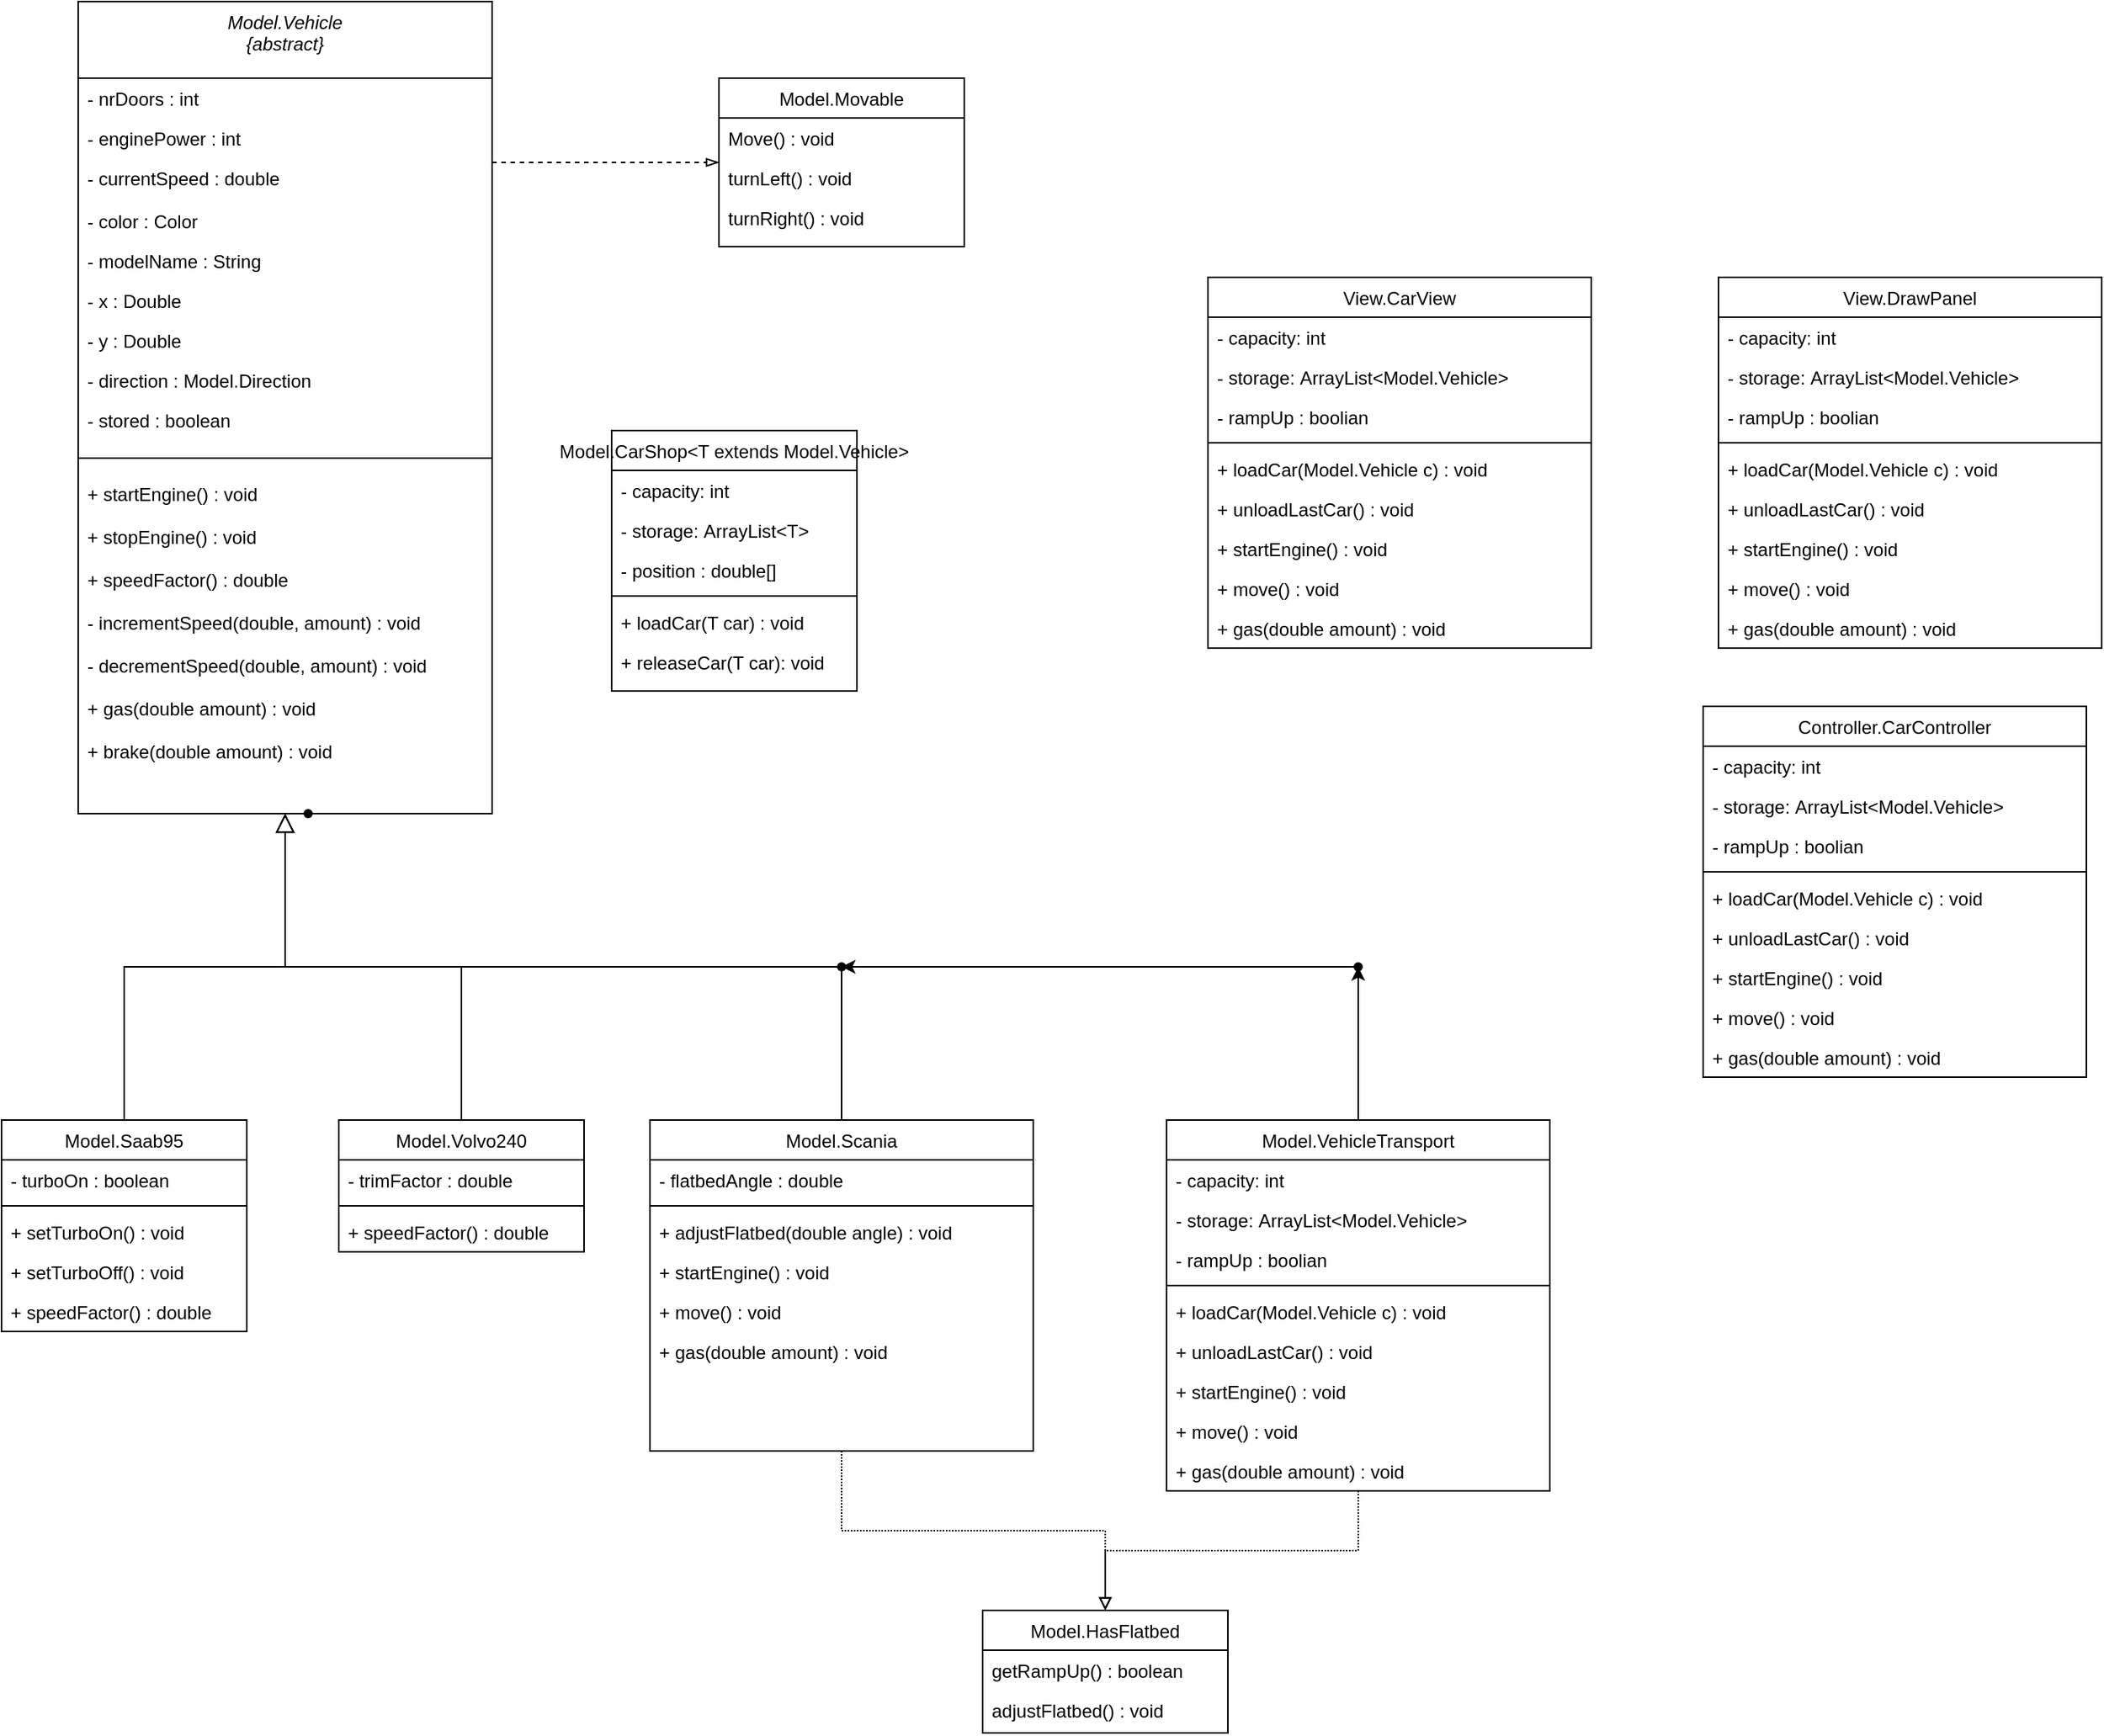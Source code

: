 <mxfile version="26.0.14">
  <diagram id="C5RBs43oDa-KdzZeNtuy" name="Page-1">
    <mxGraphModel dx="2440" dy="1332" grid="1" gridSize="10" guides="1" tooltips="1" connect="1" arrows="1" fold="1" page="1" pageScale="1" pageWidth="827" pageHeight="1169" math="0" shadow="0">
      <root>
        <mxCell id="WIyWlLk6GJQsqaUBKTNV-0" />
        <mxCell id="WIyWlLk6GJQsqaUBKTNV-1" parent="WIyWlLk6GJQsqaUBKTNV-0" />
        <mxCell id="zkfFHV4jXpPFQw0GAbJ--0" value="Model.Vehicle&#xa;{abstract}" style="swimlane;fontStyle=2;align=center;verticalAlign=top;childLayout=stackLayout;horizontal=1;startSize=50;horizontalStack=0;resizeParent=1;resizeLast=0;collapsible=1;marginBottom=0;rounded=0;shadow=0;strokeWidth=1;" parent="WIyWlLk6GJQsqaUBKTNV-1" vertex="1">
          <mxGeometry x="90" y="70" width="270" height="530" as="geometry">
            <mxRectangle x="230" y="140" width="160" height="26" as="alternateBounds" />
          </mxGeometry>
        </mxCell>
        <mxCell id="zkfFHV4jXpPFQw0GAbJ--1" value="- nrDoors : int" style="text;align=left;verticalAlign=top;spacingLeft=4;spacingRight=4;overflow=hidden;rotatable=0;points=[[0,0.5],[1,0.5]];portConstraint=eastwest;" parent="zkfFHV4jXpPFQw0GAbJ--0" vertex="1">
          <mxGeometry y="50" width="270" height="26" as="geometry" />
        </mxCell>
        <mxCell id="zkfFHV4jXpPFQw0GAbJ--2" value="- enginePower : int" style="text;align=left;verticalAlign=top;spacingLeft=4;spacingRight=4;overflow=hidden;rotatable=0;points=[[0,0.5],[1,0.5]];portConstraint=eastwest;rounded=0;shadow=0;html=0;" parent="zkfFHV4jXpPFQw0GAbJ--0" vertex="1">
          <mxGeometry y="76" width="270" height="26" as="geometry" />
        </mxCell>
        <mxCell id="NCB2ixtyb9ge9E3yPOyg-3" value="- currentSpeed : double" style="text;align=left;verticalAlign=top;spacingLeft=4;spacingRight=4;overflow=hidden;rotatable=0;points=[[0,0.5],[1,0.5]];portConstraint=eastwest;" parent="zkfFHV4jXpPFQw0GAbJ--0" vertex="1">
          <mxGeometry y="102" width="270" height="28" as="geometry" />
        </mxCell>
        <mxCell id="zkfFHV4jXpPFQw0GAbJ--3" value="- color : Color" style="text;align=left;verticalAlign=top;spacingLeft=4;spacingRight=4;overflow=hidden;rotatable=0;points=[[0,0.5],[1,0.5]];portConstraint=eastwest;rounded=0;shadow=0;html=0;" parent="zkfFHV4jXpPFQw0GAbJ--0" vertex="1">
          <mxGeometry y="130" width="270" height="26" as="geometry" />
        </mxCell>
        <mxCell id="zkfFHV4jXpPFQw0GAbJ--5" value="- modelName : String" style="text;align=left;verticalAlign=top;spacingLeft=4;spacingRight=4;overflow=hidden;rotatable=0;points=[[0,0.5],[1,0.5]];portConstraint=eastwest;" parent="zkfFHV4jXpPFQw0GAbJ--0" vertex="1">
          <mxGeometry y="156" width="270" height="26" as="geometry" />
        </mxCell>
        <mxCell id="NCB2ixtyb9ge9E3yPOyg-1" value="- x : Double" style="text;align=left;verticalAlign=top;spacingLeft=4;spacingRight=4;overflow=hidden;rotatable=0;points=[[0,0.5],[1,0.5]];portConstraint=eastwest;" parent="zkfFHV4jXpPFQw0GAbJ--0" vertex="1">
          <mxGeometry y="182" width="270" height="26" as="geometry" />
        </mxCell>
        <mxCell id="NCB2ixtyb9ge9E3yPOyg-2" value="- y : Double" style="text;align=left;verticalAlign=top;spacingLeft=4;spacingRight=4;overflow=hidden;rotatable=0;points=[[0,0.5],[1,0.5]];portConstraint=eastwest;" parent="zkfFHV4jXpPFQw0GAbJ--0" vertex="1">
          <mxGeometry y="208" width="270" height="26" as="geometry" />
        </mxCell>
        <mxCell id="NCB2ixtyb9ge9E3yPOyg-0" value="- direction : Model.Direction" style="text;align=left;verticalAlign=top;spacingLeft=4;spacingRight=4;overflow=hidden;rotatable=0;points=[[0,0.5],[1,0.5]];portConstraint=eastwest;" parent="zkfFHV4jXpPFQw0GAbJ--0" vertex="1">
          <mxGeometry y="234" width="270" height="26" as="geometry" />
        </mxCell>
        <mxCell id="NCB2ixtyb9ge9E3yPOyg-4" value="- stored : boolean" style="text;align=left;verticalAlign=top;spacingLeft=4;spacingRight=4;overflow=hidden;rotatable=0;points=[[0,0.5],[1,0.5]];portConstraint=eastwest;" parent="zkfFHV4jXpPFQw0GAbJ--0" vertex="1">
          <mxGeometry y="260" width="270" height="28" as="geometry" />
        </mxCell>
        <mxCell id="zkfFHV4jXpPFQw0GAbJ--4" value="" style="line;html=1;strokeWidth=1;align=left;verticalAlign=middle;spacingTop=-1;spacingLeft=3;spacingRight=3;rotatable=0;labelPosition=right;points=[];portConstraint=eastwest;" parent="zkfFHV4jXpPFQw0GAbJ--0" vertex="1">
          <mxGeometry y="288" width="270" height="20" as="geometry" />
        </mxCell>
        <mxCell id="NCB2ixtyb9ge9E3yPOyg-5" value="+ startEngine() : void" style="text;align=left;verticalAlign=top;spacingLeft=4;spacingRight=4;overflow=hidden;rotatable=0;points=[[0,0.5],[1,0.5]];portConstraint=eastwest;" parent="zkfFHV4jXpPFQw0GAbJ--0" vertex="1">
          <mxGeometry y="308" width="270" height="28" as="geometry" />
        </mxCell>
        <mxCell id="NCB2ixtyb9ge9E3yPOyg-6" value="+ stopEngine() : void" style="text;align=left;verticalAlign=top;spacingLeft=4;spacingRight=4;overflow=hidden;rotatable=0;points=[[0,0.5],[1,0.5]];portConstraint=eastwest;" parent="zkfFHV4jXpPFQw0GAbJ--0" vertex="1">
          <mxGeometry y="336" width="270" height="28" as="geometry" />
        </mxCell>
        <mxCell id="NCB2ixtyb9ge9E3yPOyg-7" value="+ speedFactor() : double" style="text;align=left;verticalAlign=top;spacingLeft=4;spacingRight=4;overflow=hidden;rotatable=0;points=[[0,0.5],[1,0.5]];portConstraint=eastwest;" parent="zkfFHV4jXpPFQw0GAbJ--0" vertex="1">
          <mxGeometry y="364" width="270" height="28" as="geometry" />
        </mxCell>
        <mxCell id="NCB2ixtyb9ge9E3yPOyg-8" value="- incrementSpeed(double, amount) : void" style="text;align=left;verticalAlign=top;spacingLeft=4;spacingRight=4;overflow=hidden;rotatable=0;points=[[0,0.5],[1,0.5]];portConstraint=eastwest;" parent="zkfFHV4jXpPFQw0GAbJ--0" vertex="1">
          <mxGeometry y="392" width="270" height="28" as="geometry" />
        </mxCell>
        <mxCell id="NCB2ixtyb9ge9E3yPOyg-9" value="- decrementSpeed(double, amount) : void" style="text;align=left;verticalAlign=top;spacingLeft=4;spacingRight=4;overflow=hidden;rotatable=0;points=[[0,0.5],[1,0.5]];portConstraint=eastwest;" parent="zkfFHV4jXpPFQw0GAbJ--0" vertex="1">
          <mxGeometry y="420" width="270" height="28" as="geometry" />
        </mxCell>
        <mxCell id="IPOSWvQ6vT351HimJlna-1" value="+ gas(double amount) : void" style="text;align=left;verticalAlign=top;spacingLeft=4;spacingRight=4;overflow=hidden;rotatable=0;points=[[0,0.5],[1,0.5]];portConstraint=eastwest;" vertex="1" parent="zkfFHV4jXpPFQw0GAbJ--0">
          <mxGeometry y="448" width="270" height="28" as="geometry" />
        </mxCell>
        <mxCell id="IPOSWvQ6vT351HimJlna-2" value="+ brake(double amount) : void" style="text;align=left;verticalAlign=top;spacingLeft=4;spacingRight=4;overflow=hidden;rotatable=0;points=[[0,0.5],[1,0.5]];portConstraint=eastwest;" vertex="1" parent="zkfFHV4jXpPFQw0GAbJ--0">
          <mxGeometry y="476" width="270" height="28" as="geometry" />
        </mxCell>
        <mxCell id="zkfFHV4jXpPFQw0GAbJ--6" value="Model.Saab95" style="swimlane;fontStyle=0;align=center;verticalAlign=top;childLayout=stackLayout;horizontal=1;startSize=26;horizontalStack=0;resizeParent=1;resizeLast=0;collapsible=1;marginBottom=0;rounded=0;shadow=0;strokeWidth=1;" parent="WIyWlLk6GJQsqaUBKTNV-1" vertex="1">
          <mxGeometry x="40" y="800" width="160" height="138" as="geometry">
            <mxRectangle x="130" y="380" width="160" height="26" as="alternateBounds" />
          </mxGeometry>
        </mxCell>
        <mxCell id="zkfFHV4jXpPFQw0GAbJ--7" value="- turboOn : boolean" style="text;align=left;verticalAlign=top;spacingLeft=4;spacingRight=4;overflow=hidden;rotatable=0;points=[[0,0.5],[1,0.5]];portConstraint=eastwest;" parent="zkfFHV4jXpPFQw0GAbJ--6" vertex="1">
          <mxGeometry y="26" width="160" height="26" as="geometry" />
        </mxCell>
        <mxCell id="zkfFHV4jXpPFQw0GAbJ--9" value="" style="line;html=1;strokeWidth=1;align=left;verticalAlign=middle;spacingTop=-1;spacingLeft=3;spacingRight=3;rotatable=0;labelPosition=right;points=[];portConstraint=eastwest;" parent="zkfFHV4jXpPFQw0GAbJ--6" vertex="1">
          <mxGeometry y="52" width="160" height="8" as="geometry" />
        </mxCell>
        <mxCell id="zkfFHV4jXpPFQw0GAbJ--11" value="+ setTurboOn() : void" style="text;align=left;verticalAlign=top;spacingLeft=4;spacingRight=4;overflow=hidden;rotatable=0;points=[[0,0.5],[1,0.5]];portConstraint=eastwest;" parent="zkfFHV4jXpPFQw0GAbJ--6" vertex="1">
          <mxGeometry y="60" width="160" height="26" as="geometry" />
        </mxCell>
        <mxCell id="IPOSWvQ6vT351HimJlna-3" value="+ setTurboOff() : void" style="text;align=left;verticalAlign=top;spacingLeft=4;spacingRight=4;overflow=hidden;rotatable=0;points=[[0,0.5],[1,0.5]];portConstraint=eastwest;" vertex="1" parent="zkfFHV4jXpPFQw0GAbJ--6">
          <mxGeometry y="86" width="160" height="26" as="geometry" />
        </mxCell>
        <mxCell id="IPOSWvQ6vT351HimJlna-4" value="+ speedFactor() : double" style="text;align=left;verticalAlign=top;spacingLeft=4;spacingRight=4;overflow=hidden;rotatable=0;points=[[0,0.5],[1,0.5]];portConstraint=eastwest;" vertex="1" parent="zkfFHV4jXpPFQw0GAbJ--6">
          <mxGeometry y="112" width="160" height="26" as="geometry" />
        </mxCell>
        <mxCell id="zkfFHV4jXpPFQw0GAbJ--12" value="" style="endArrow=block;endSize=10;endFill=0;shadow=0;strokeWidth=1;rounded=0;curved=0;edgeStyle=elbowEdgeStyle;elbow=vertical;" parent="WIyWlLk6GJQsqaUBKTNV-1" source="zkfFHV4jXpPFQw0GAbJ--6" target="zkfFHV4jXpPFQw0GAbJ--0" edge="1">
          <mxGeometry width="160" relative="1" as="geometry">
            <mxPoint x="200" y="203" as="sourcePoint" />
            <mxPoint x="200" y="203" as="targetPoint" />
          </mxGeometry>
        </mxCell>
        <mxCell id="zkfFHV4jXpPFQw0GAbJ--13" value="Model.Volvo240" style="swimlane;fontStyle=0;align=center;verticalAlign=top;childLayout=stackLayout;horizontal=1;startSize=26;horizontalStack=0;resizeParent=1;resizeLast=0;collapsible=1;marginBottom=0;rounded=0;shadow=0;strokeWidth=1;" parent="WIyWlLk6GJQsqaUBKTNV-1" vertex="1">
          <mxGeometry x="260" y="800" width="160" height="86" as="geometry">
            <mxRectangle x="340" y="380" width="170" height="26" as="alternateBounds" />
          </mxGeometry>
        </mxCell>
        <mxCell id="zkfFHV4jXpPFQw0GAbJ--14" value="- trimFactor : double" style="text;align=left;verticalAlign=top;spacingLeft=4;spacingRight=4;overflow=hidden;rotatable=0;points=[[0,0.5],[1,0.5]];portConstraint=eastwest;" parent="zkfFHV4jXpPFQw0GAbJ--13" vertex="1">
          <mxGeometry y="26" width="160" height="26" as="geometry" />
        </mxCell>
        <mxCell id="zkfFHV4jXpPFQw0GAbJ--15" value="" style="line;html=1;strokeWidth=1;align=left;verticalAlign=middle;spacingTop=-1;spacingLeft=3;spacingRight=3;rotatable=0;labelPosition=right;points=[];portConstraint=eastwest;" parent="zkfFHV4jXpPFQw0GAbJ--13" vertex="1">
          <mxGeometry y="52" width="160" height="8" as="geometry" />
        </mxCell>
        <mxCell id="IPOSWvQ6vT351HimJlna-6" value="+ speedFactor() : double" style="text;align=left;verticalAlign=top;spacingLeft=4;spacingRight=4;overflow=hidden;rotatable=0;points=[[0,0.5],[1,0.5]];portConstraint=eastwest;" vertex="1" parent="zkfFHV4jXpPFQw0GAbJ--13">
          <mxGeometry y="60" width="160" height="26" as="geometry" />
        </mxCell>
        <mxCell id="zkfFHV4jXpPFQw0GAbJ--16" value="" style="endArrow=block;endSize=10;endFill=0;shadow=0;strokeWidth=1;rounded=0;curved=0;edgeStyle=elbowEdgeStyle;elbow=vertical;" parent="WIyWlLk6GJQsqaUBKTNV-1" source="zkfFHV4jXpPFQw0GAbJ--13" target="zkfFHV4jXpPFQw0GAbJ--0" edge="1">
          <mxGeometry width="160" relative="1" as="geometry">
            <mxPoint x="210" y="373" as="sourcePoint" />
            <mxPoint x="310" y="271" as="targetPoint" />
          </mxGeometry>
        </mxCell>
        <mxCell id="zkfFHV4jXpPFQw0GAbJ--17" value="Model.Movable" style="swimlane;fontStyle=0;align=center;verticalAlign=top;childLayout=stackLayout;horizontal=1;startSize=26;horizontalStack=0;resizeParent=1;resizeLast=0;collapsible=1;marginBottom=0;rounded=0;shadow=0;strokeWidth=1;" parent="WIyWlLk6GJQsqaUBKTNV-1" vertex="1">
          <mxGeometry x="508" y="120" width="160" height="110" as="geometry">
            <mxRectangle x="550" y="140" width="160" height="26" as="alternateBounds" />
          </mxGeometry>
        </mxCell>
        <mxCell id="zkfFHV4jXpPFQw0GAbJ--18" value="Move() : void" style="text;align=left;verticalAlign=top;spacingLeft=4;spacingRight=4;overflow=hidden;rotatable=0;points=[[0,0.5],[1,0.5]];portConstraint=eastwest;" parent="zkfFHV4jXpPFQw0GAbJ--17" vertex="1">
          <mxGeometry y="26" width="160" height="26" as="geometry" />
        </mxCell>
        <mxCell id="zkfFHV4jXpPFQw0GAbJ--19" value="turnLeft() : void" style="text;align=left;verticalAlign=top;spacingLeft=4;spacingRight=4;overflow=hidden;rotatable=0;points=[[0,0.5],[1,0.5]];portConstraint=eastwest;rounded=0;shadow=0;html=0;" parent="zkfFHV4jXpPFQw0GAbJ--17" vertex="1">
          <mxGeometry y="52" width="160" height="26" as="geometry" />
        </mxCell>
        <mxCell id="zkfFHV4jXpPFQw0GAbJ--20" value="turnRight() : void" style="text;align=left;verticalAlign=top;spacingLeft=4;spacingRight=4;overflow=hidden;rotatable=0;points=[[0,0.5],[1,0.5]];portConstraint=eastwest;rounded=0;shadow=0;html=0;" parent="zkfFHV4jXpPFQw0GAbJ--17" vertex="1">
          <mxGeometry y="78" width="160" height="26" as="geometry" />
        </mxCell>
        <mxCell id="zkfFHV4jXpPFQw0GAbJ--26" value="" style="endArrow=blockThin;shadow=0;strokeWidth=1;rounded=0;curved=0;endFill=0;edgeStyle=elbowEdgeStyle;elbow=vertical;dashed=1;" parent="WIyWlLk6GJQsqaUBKTNV-1" source="zkfFHV4jXpPFQw0GAbJ--0" target="zkfFHV4jXpPFQw0GAbJ--17" edge="1">
          <mxGeometry x="0.5" y="41" relative="1" as="geometry">
            <mxPoint x="380" y="192" as="sourcePoint" />
            <mxPoint x="540" y="192" as="targetPoint" />
            <mxPoint x="-40" y="32" as="offset" />
          </mxGeometry>
        </mxCell>
        <mxCell id="IPOSWvQ6vT351HimJlna-49" style="edgeStyle=orthogonalEdgeStyle;rounded=0;orthogonalLoop=1;jettySize=auto;html=1;endArrow=none;startFill=0;" edge="1" parent="WIyWlLk6GJQsqaUBKTNV-1" source="IPOSWvQ6vT351HimJlna-7" target="IPOSWvQ6vT351HimJlna-48">
          <mxGeometry relative="1" as="geometry" />
        </mxCell>
        <mxCell id="IPOSWvQ6vT351HimJlna-72" style="edgeStyle=orthogonalEdgeStyle;rounded=0;orthogonalLoop=1;jettySize=auto;html=1;entryX=0.5;entryY=0;entryDx=0;entryDy=0;dashed=1;dashPattern=1 1;endArrow=block;endFill=0;" edge="1" parent="WIyWlLk6GJQsqaUBKTNV-1" source="IPOSWvQ6vT351HimJlna-7" target="IPOSWvQ6vT351HimJlna-66">
          <mxGeometry relative="1" as="geometry" />
        </mxCell>
        <mxCell id="IPOSWvQ6vT351HimJlna-7" value="Model.Scania" style="swimlane;fontStyle=0;align=center;verticalAlign=top;childLayout=stackLayout;horizontal=1;startSize=26;horizontalStack=0;resizeParent=1;resizeLast=0;collapsible=1;marginBottom=0;rounded=0;shadow=0;strokeWidth=1;" vertex="1" parent="WIyWlLk6GJQsqaUBKTNV-1">
          <mxGeometry x="463" y="800" width="250" height="216" as="geometry">
            <mxRectangle x="130" y="380" width="160" height="26" as="alternateBounds" />
          </mxGeometry>
        </mxCell>
        <mxCell id="IPOSWvQ6vT351HimJlna-8" value="- flatbedAngle : double" style="text;align=left;verticalAlign=top;spacingLeft=4;spacingRight=4;overflow=hidden;rotatable=0;points=[[0,0.5],[1,0.5]];portConstraint=eastwest;" vertex="1" parent="IPOSWvQ6vT351HimJlna-7">
          <mxGeometry y="26" width="250" height="26" as="geometry" />
        </mxCell>
        <mxCell id="IPOSWvQ6vT351HimJlna-9" value="" style="line;html=1;strokeWidth=1;align=left;verticalAlign=middle;spacingTop=-1;spacingLeft=3;spacingRight=3;rotatable=0;labelPosition=right;points=[];portConstraint=eastwest;" vertex="1" parent="IPOSWvQ6vT351HimJlna-7">
          <mxGeometry y="52" width="250" height="8" as="geometry" />
        </mxCell>
        <mxCell id="IPOSWvQ6vT351HimJlna-10" value="+ adjustFlatbed(double angle) : void" style="text;align=left;verticalAlign=top;spacingLeft=4;spacingRight=4;overflow=hidden;rotatable=0;points=[[0,0.5],[1,0.5]];portConstraint=eastwest;" vertex="1" parent="IPOSWvQ6vT351HimJlna-7">
          <mxGeometry y="60" width="250" height="26" as="geometry" />
        </mxCell>
        <mxCell id="IPOSWvQ6vT351HimJlna-11" value="+ startEngine() : void" style="text;align=left;verticalAlign=top;spacingLeft=4;spacingRight=4;overflow=hidden;rotatable=0;points=[[0,0.5],[1,0.5]];portConstraint=eastwest;" vertex="1" parent="IPOSWvQ6vT351HimJlna-7">
          <mxGeometry y="86" width="250" height="26" as="geometry" />
        </mxCell>
        <mxCell id="IPOSWvQ6vT351HimJlna-36" value="+ move() : void" style="text;align=left;verticalAlign=top;spacingLeft=4;spacingRight=4;overflow=hidden;rotatable=0;points=[[0,0.5],[1,0.5]];portConstraint=eastwest;" vertex="1" parent="IPOSWvQ6vT351HimJlna-7">
          <mxGeometry y="112" width="250" height="26" as="geometry" />
        </mxCell>
        <mxCell id="IPOSWvQ6vT351HimJlna-38" value="+ gas(double amount) : void" style="text;align=left;verticalAlign=top;spacingLeft=4;spacingRight=4;overflow=hidden;rotatable=0;points=[[0,0.5],[1,0.5]];portConstraint=eastwest;" vertex="1" parent="IPOSWvQ6vT351HimJlna-7">
          <mxGeometry y="138" width="250" height="26" as="geometry" />
        </mxCell>
        <mxCell id="IPOSWvQ6vT351HimJlna-30" value="" style="shape=waypoint;sketch=0;fillStyle=solid;size=6;pointerEvents=1;points=[];fillColor=none;resizable=0;rotatable=0;perimeter=centerPerimeter;snapToPoint=1;strokeColor=none;" vertex="1" parent="WIyWlLk6GJQsqaUBKTNV-1">
          <mxGeometry x="550" y="870" width="20" height="20" as="geometry" />
        </mxCell>
        <mxCell id="IPOSWvQ6vT351HimJlna-32" value="" style="shape=waypoint;sketch=0;fillStyle=solid;size=6;pointerEvents=1;points=[];fillColor=none;resizable=0;rotatable=0;perimeter=centerPerimeter;snapToPoint=1;strokeColor=none;" vertex="1" parent="WIyWlLk6GJQsqaUBKTNV-1">
          <mxGeometry x="450" y="870" width="20" height="20" as="geometry" />
        </mxCell>
        <mxCell id="IPOSWvQ6vT351HimJlna-45" style="edgeStyle=orthogonalEdgeStyle;rounded=0;orthogonalLoop=1;jettySize=auto;html=1;" edge="1" parent="WIyWlLk6GJQsqaUBKTNV-1">
          <mxGeometry relative="1" as="geometry">
            <mxPoint x="640" y="660" as="targetPoint" />
            <mxPoint x="640" y="660" as="sourcePoint" />
          </mxGeometry>
        </mxCell>
        <mxCell id="IPOSWvQ6vT351HimJlna-44" value="" style="shape=waypoint;sketch=0;fillStyle=solid;size=6;pointerEvents=1;points=[];fillColor=none;resizable=0;rotatable=0;perimeter=centerPerimeter;snapToPoint=1;strokeColor=none;" vertex="1" parent="WIyWlLk6GJQsqaUBKTNV-1">
          <mxGeometry x="330" y="690" width="20" height="20" as="geometry" />
        </mxCell>
        <mxCell id="IPOSWvQ6vT351HimJlna-50" style="edgeStyle=orthogonalEdgeStyle;rounded=0;orthogonalLoop=1;jettySize=auto;html=1;endArrow=none;startFill=0;" edge="1" parent="WIyWlLk6GJQsqaUBKTNV-1" source="IPOSWvQ6vT351HimJlna-48" target="IPOSWvQ6vT351HimJlna-44">
          <mxGeometry relative="1" as="geometry" />
        </mxCell>
        <mxCell id="IPOSWvQ6vT351HimJlna-48" value="" style="shape=waypoint;sketch=0;fillStyle=solid;size=6;pointerEvents=1;points=[];fillColor=none;resizable=0;rotatable=0;perimeter=centerPerimeter;snapToPoint=1;strokeColor=none;" vertex="1" parent="WIyWlLk6GJQsqaUBKTNV-1">
          <mxGeometry x="578" y="690" width="20" height="20" as="geometry" />
        </mxCell>
        <mxCell id="IPOSWvQ6vT351HimJlna-61" style="edgeStyle=orthogonalEdgeStyle;rounded=0;orthogonalLoop=1;jettySize=auto;html=1;" edge="1" parent="WIyWlLk6GJQsqaUBKTNV-1" source="IPOSWvQ6vT351HimJlna-51" target="IPOSWvQ6vT351HimJlna-60">
          <mxGeometry relative="1" as="geometry" />
        </mxCell>
        <mxCell id="IPOSWvQ6vT351HimJlna-73" style="edgeStyle=orthogonalEdgeStyle;rounded=0;orthogonalLoop=1;jettySize=auto;html=1;entryX=0.5;entryY=0;entryDx=0;entryDy=0;dashed=1;dashPattern=1 1;endArrow=block;endFill=0;" edge="1" parent="WIyWlLk6GJQsqaUBKTNV-1" source="IPOSWvQ6vT351HimJlna-51" target="IPOSWvQ6vT351HimJlna-66">
          <mxGeometry relative="1" as="geometry" />
        </mxCell>
        <mxCell id="IPOSWvQ6vT351HimJlna-51" value="Model.VehicleTransport" style="swimlane;fontStyle=0;align=center;verticalAlign=top;childLayout=stackLayout;horizontal=1;startSize=26;horizontalStack=0;resizeParent=1;resizeLast=0;collapsible=1;marginBottom=0;rounded=0;shadow=0;strokeWidth=1;" vertex="1" parent="WIyWlLk6GJQsqaUBKTNV-1">
          <mxGeometry x="800" y="800" width="250" height="242" as="geometry">
            <mxRectangle x="130" y="380" width="160" height="26" as="alternateBounds" />
          </mxGeometry>
        </mxCell>
        <mxCell id="IPOSWvQ6vT351HimJlna-52" value="- capacity: int" style="text;align=left;verticalAlign=top;spacingLeft=4;spacingRight=4;overflow=hidden;rotatable=0;points=[[0,0.5],[1,0.5]];portConstraint=eastwest;" vertex="1" parent="IPOSWvQ6vT351HimJlna-51">
          <mxGeometry y="26" width="250" height="26" as="geometry" />
        </mxCell>
        <mxCell id="IPOSWvQ6vT351HimJlna-63" value="- storage: ArrayList&lt;Model.Vehicle&gt;" style="text;align=left;verticalAlign=top;spacingLeft=4;spacingRight=4;overflow=hidden;rotatable=0;points=[[0,0.5],[1,0.5]];portConstraint=eastwest;" vertex="1" parent="IPOSWvQ6vT351HimJlna-51">
          <mxGeometry y="52" width="250" height="26" as="geometry" />
        </mxCell>
        <mxCell id="IPOSWvQ6vT351HimJlna-54" value="- rampUp : boolian" style="text;align=left;verticalAlign=top;spacingLeft=4;spacingRight=4;overflow=hidden;rotatable=0;points=[[0,0.5],[1,0.5]];portConstraint=eastwest;" vertex="1" parent="IPOSWvQ6vT351HimJlna-51">
          <mxGeometry y="78" width="250" height="26" as="geometry" />
        </mxCell>
        <mxCell id="IPOSWvQ6vT351HimJlna-53" value="" style="line;html=1;strokeWidth=1;align=left;verticalAlign=middle;spacingTop=-1;spacingLeft=3;spacingRight=3;rotatable=0;labelPosition=right;points=[];portConstraint=eastwest;" vertex="1" parent="IPOSWvQ6vT351HimJlna-51">
          <mxGeometry y="104" width="250" height="8" as="geometry" />
        </mxCell>
        <mxCell id="IPOSWvQ6vT351HimJlna-65" value="+ loadCar(Model.Vehicle c) : void" style="text;align=left;verticalAlign=top;spacingLeft=4;spacingRight=4;overflow=hidden;rotatable=0;points=[[0,0.5],[1,0.5]];portConstraint=eastwest;" vertex="1" parent="IPOSWvQ6vT351HimJlna-51">
          <mxGeometry y="112" width="250" height="26" as="geometry" />
        </mxCell>
        <mxCell id="IPOSWvQ6vT351HimJlna-64" value="+ unloadLastCar() : void" style="text;align=left;verticalAlign=top;spacingLeft=4;spacingRight=4;overflow=hidden;rotatable=0;points=[[0,0.5],[1,0.5]];portConstraint=eastwest;" vertex="1" parent="IPOSWvQ6vT351HimJlna-51">
          <mxGeometry y="138" width="250" height="26" as="geometry" />
        </mxCell>
        <mxCell id="IPOSWvQ6vT351HimJlna-55" value="+ startEngine() : void" style="text;align=left;verticalAlign=top;spacingLeft=4;spacingRight=4;overflow=hidden;rotatable=0;points=[[0,0.5],[1,0.5]];portConstraint=eastwest;" vertex="1" parent="IPOSWvQ6vT351HimJlna-51">
          <mxGeometry y="164" width="250" height="26" as="geometry" />
        </mxCell>
        <mxCell id="IPOSWvQ6vT351HimJlna-56" value="+ move() : void" style="text;align=left;verticalAlign=top;spacingLeft=4;spacingRight=4;overflow=hidden;rotatable=0;points=[[0,0.5],[1,0.5]];portConstraint=eastwest;" vertex="1" parent="IPOSWvQ6vT351HimJlna-51">
          <mxGeometry y="190" width="250" height="26" as="geometry" />
        </mxCell>
        <mxCell id="IPOSWvQ6vT351HimJlna-57" value="+ gas(double amount) : void" style="text;align=left;verticalAlign=top;spacingLeft=4;spacingRight=4;overflow=hidden;rotatable=0;points=[[0,0.5],[1,0.5]];portConstraint=eastwest;" vertex="1" parent="IPOSWvQ6vT351HimJlna-51">
          <mxGeometry y="216" width="250" height="26" as="geometry" />
        </mxCell>
        <mxCell id="IPOSWvQ6vT351HimJlna-58" value="" style="shape=waypoint;sketch=0;fillStyle=solid;size=6;pointerEvents=1;points=[];fillColor=none;resizable=0;rotatable=0;perimeter=centerPerimeter;snapToPoint=1;" vertex="1" parent="WIyWlLk6GJQsqaUBKTNV-1">
          <mxGeometry x="230" y="590" width="20" height="20" as="geometry" />
        </mxCell>
        <mxCell id="IPOSWvQ6vT351HimJlna-59" value="" style="shape=waypoint;sketch=0;fillStyle=solid;size=6;pointerEvents=1;points=[];fillColor=none;resizable=0;rotatable=0;perimeter=centerPerimeter;snapToPoint=1;" vertex="1" parent="WIyWlLk6GJQsqaUBKTNV-1">
          <mxGeometry x="578" y="690" width="20" height="20" as="geometry" />
        </mxCell>
        <mxCell id="IPOSWvQ6vT351HimJlna-60" value="" style="shape=waypoint;sketch=0;fillStyle=solid;size=6;pointerEvents=1;points=[];fillColor=none;resizable=0;rotatable=0;perimeter=centerPerimeter;snapToPoint=1;" vertex="1" parent="WIyWlLk6GJQsqaUBKTNV-1">
          <mxGeometry x="915" y="690" width="20" height="20" as="geometry" />
        </mxCell>
        <mxCell id="IPOSWvQ6vT351HimJlna-62" style="edgeStyle=orthogonalEdgeStyle;rounded=0;orthogonalLoop=1;jettySize=auto;html=1;entryX=0.9;entryY=1.1;entryDx=0;entryDy=0;entryPerimeter=0;" edge="1" parent="WIyWlLk6GJQsqaUBKTNV-1" source="IPOSWvQ6vT351HimJlna-60" target="IPOSWvQ6vT351HimJlna-59">
          <mxGeometry relative="1" as="geometry" />
        </mxCell>
        <mxCell id="IPOSWvQ6vT351HimJlna-66" value="Model.HasFlatbed" style="swimlane;fontStyle=0;align=center;verticalAlign=top;childLayout=stackLayout;horizontal=1;startSize=26;horizontalStack=0;resizeParent=1;resizeLast=0;collapsible=1;marginBottom=0;rounded=0;shadow=0;strokeWidth=1;" vertex="1" parent="WIyWlLk6GJQsqaUBKTNV-1">
          <mxGeometry x="680" y="1120" width="160" height="80" as="geometry">
            <mxRectangle x="550" y="140" width="160" height="26" as="alternateBounds" />
          </mxGeometry>
        </mxCell>
        <mxCell id="IPOSWvQ6vT351HimJlna-67" value="getRampUp() : boolean" style="text;align=left;verticalAlign=top;spacingLeft=4;spacingRight=4;overflow=hidden;rotatable=0;points=[[0,0.5],[1,0.5]];portConstraint=eastwest;" vertex="1" parent="IPOSWvQ6vT351HimJlna-66">
          <mxGeometry y="26" width="160" height="26" as="geometry" />
        </mxCell>
        <mxCell id="IPOSWvQ6vT351HimJlna-68" value="adjustFlatbed() : void" style="text;align=left;verticalAlign=top;spacingLeft=4;spacingRight=4;overflow=hidden;rotatable=0;points=[[0,0.5],[1,0.5]];portConstraint=eastwest;rounded=0;shadow=0;html=0;" vertex="1" parent="IPOSWvQ6vT351HimJlna-66">
          <mxGeometry y="52" width="160" height="26" as="geometry" />
        </mxCell>
        <mxCell id="IPOSWvQ6vT351HimJlna-74" value="Model.CarShop&lt;T extends Model.Vehicle&gt;" style="swimlane;fontStyle=0;align=center;verticalAlign=top;childLayout=stackLayout;horizontal=1;startSize=26;horizontalStack=0;resizeParent=1;resizeLast=0;collapsible=1;marginBottom=0;rounded=0;shadow=0;strokeWidth=1;" vertex="1" parent="WIyWlLk6GJQsqaUBKTNV-1">
          <mxGeometry x="438" y="350" width="160" height="170" as="geometry">
            <mxRectangle x="130" y="380" width="160" height="26" as="alternateBounds" />
          </mxGeometry>
        </mxCell>
        <mxCell id="IPOSWvQ6vT351HimJlna-75" value="- capacity: int" style="text;align=left;verticalAlign=top;spacingLeft=4;spacingRight=4;overflow=hidden;rotatable=0;points=[[0,0.5],[1,0.5]];portConstraint=eastwest;" vertex="1" parent="IPOSWvQ6vT351HimJlna-74">
          <mxGeometry y="26" width="160" height="26" as="geometry" />
        </mxCell>
        <mxCell id="IPOSWvQ6vT351HimJlna-83" value="- storage: ArrayList&lt;T&gt;" style="text;align=left;verticalAlign=top;spacingLeft=4;spacingRight=4;overflow=hidden;rotatable=0;points=[[0,0.5],[1,0.5]];portConstraint=eastwest;" vertex="1" parent="IPOSWvQ6vT351HimJlna-74">
          <mxGeometry y="52" width="160" height="26" as="geometry" />
        </mxCell>
        <mxCell id="IPOSWvQ6vT351HimJlna-84" value="- position : double[]" style="text;align=left;verticalAlign=top;spacingLeft=4;spacingRight=4;overflow=hidden;rotatable=0;points=[[0,0.5],[1,0.5]];portConstraint=eastwest;" vertex="1" parent="IPOSWvQ6vT351HimJlna-74">
          <mxGeometry y="78" width="160" height="26" as="geometry" />
        </mxCell>
        <mxCell id="IPOSWvQ6vT351HimJlna-76" value="" style="line;html=1;strokeWidth=1;align=left;verticalAlign=middle;spacingTop=-1;spacingLeft=3;spacingRight=3;rotatable=0;labelPosition=right;points=[];portConstraint=eastwest;" vertex="1" parent="IPOSWvQ6vT351HimJlna-74">
          <mxGeometry y="104" width="160" height="8" as="geometry" />
        </mxCell>
        <mxCell id="IPOSWvQ6vT351HimJlna-77" value="+ loadCar(T car) : void" style="text;align=left;verticalAlign=top;spacingLeft=4;spacingRight=4;overflow=hidden;rotatable=0;points=[[0,0.5],[1,0.5]];portConstraint=eastwest;" vertex="1" parent="IPOSWvQ6vT351HimJlna-74">
          <mxGeometry y="112" width="160" height="26" as="geometry" />
        </mxCell>
        <mxCell id="IPOSWvQ6vT351HimJlna-78" value="+ releaseCar(T car): void" style="text;align=left;verticalAlign=top;spacingLeft=4;spacingRight=4;overflow=hidden;rotatable=0;points=[[0,0.5],[1,0.5]];portConstraint=eastwest;" vertex="1" parent="IPOSWvQ6vT351HimJlna-74">
          <mxGeometry y="138" width="160" height="26" as="geometry" />
        </mxCell>
        <mxCell id="IPOSWvQ6vT351HimJlna-85" value="View.CarView" style="swimlane;fontStyle=0;align=center;verticalAlign=top;childLayout=stackLayout;horizontal=1;startSize=26;horizontalStack=0;resizeParent=1;resizeLast=0;collapsible=1;marginBottom=0;rounded=0;shadow=0;strokeWidth=1;" vertex="1" parent="WIyWlLk6GJQsqaUBKTNV-1">
          <mxGeometry x="827" y="250" width="250" height="242" as="geometry">
            <mxRectangle x="130" y="380" width="160" height="26" as="alternateBounds" />
          </mxGeometry>
        </mxCell>
        <mxCell id="IPOSWvQ6vT351HimJlna-86" value="- capacity: int" style="text;align=left;verticalAlign=top;spacingLeft=4;spacingRight=4;overflow=hidden;rotatable=0;points=[[0,0.5],[1,0.5]];portConstraint=eastwest;" vertex="1" parent="IPOSWvQ6vT351HimJlna-85">
          <mxGeometry y="26" width="250" height="26" as="geometry" />
        </mxCell>
        <mxCell id="IPOSWvQ6vT351HimJlna-87" value="- storage: ArrayList&lt;Model.Vehicle&gt;" style="text;align=left;verticalAlign=top;spacingLeft=4;spacingRight=4;overflow=hidden;rotatable=0;points=[[0,0.5],[1,0.5]];portConstraint=eastwest;" vertex="1" parent="IPOSWvQ6vT351HimJlna-85">
          <mxGeometry y="52" width="250" height="26" as="geometry" />
        </mxCell>
        <mxCell id="IPOSWvQ6vT351HimJlna-88" value="- rampUp : boolian" style="text;align=left;verticalAlign=top;spacingLeft=4;spacingRight=4;overflow=hidden;rotatable=0;points=[[0,0.5],[1,0.5]];portConstraint=eastwest;" vertex="1" parent="IPOSWvQ6vT351HimJlna-85">
          <mxGeometry y="78" width="250" height="26" as="geometry" />
        </mxCell>
        <mxCell id="IPOSWvQ6vT351HimJlna-89" value="" style="line;html=1;strokeWidth=1;align=left;verticalAlign=middle;spacingTop=-1;spacingLeft=3;spacingRight=3;rotatable=0;labelPosition=right;points=[];portConstraint=eastwest;" vertex="1" parent="IPOSWvQ6vT351HimJlna-85">
          <mxGeometry y="104" width="250" height="8" as="geometry" />
        </mxCell>
        <mxCell id="IPOSWvQ6vT351HimJlna-90" value="+ loadCar(Model.Vehicle c) : void" style="text;align=left;verticalAlign=top;spacingLeft=4;spacingRight=4;overflow=hidden;rotatable=0;points=[[0,0.5],[1,0.5]];portConstraint=eastwest;" vertex="1" parent="IPOSWvQ6vT351HimJlna-85">
          <mxGeometry y="112" width="250" height="26" as="geometry" />
        </mxCell>
        <mxCell id="IPOSWvQ6vT351HimJlna-91" value="+ unloadLastCar() : void" style="text;align=left;verticalAlign=top;spacingLeft=4;spacingRight=4;overflow=hidden;rotatable=0;points=[[0,0.5],[1,0.5]];portConstraint=eastwest;" vertex="1" parent="IPOSWvQ6vT351HimJlna-85">
          <mxGeometry y="138" width="250" height="26" as="geometry" />
        </mxCell>
        <mxCell id="IPOSWvQ6vT351HimJlna-92" value="+ startEngine() : void" style="text;align=left;verticalAlign=top;spacingLeft=4;spacingRight=4;overflow=hidden;rotatable=0;points=[[0,0.5],[1,0.5]];portConstraint=eastwest;" vertex="1" parent="IPOSWvQ6vT351HimJlna-85">
          <mxGeometry y="164" width="250" height="26" as="geometry" />
        </mxCell>
        <mxCell id="IPOSWvQ6vT351HimJlna-93" value="+ move() : void" style="text;align=left;verticalAlign=top;spacingLeft=4;spacingRight=4;overflow=hidden;rotatable=0;points=[[0,0.5],[1,0.5]];portConstraint=eastwest;" vertex="1" parent="IPOSWvQ6vT351HimJlna-85">
          <mxGeometry y="190" width="250" height="26" as="geometry" />
        </mxCell>
        <mxCell id="IPOSWvQ6vT351HimJlna-94" value="+ gas(double amount) : void" style="text;align=left;verticalAlign=top;spacingLeft=4;spacingRight=4;overflow=hidden;rotatable=0;points=[[0,0.5],[1,0.5]];portConstraint=eastwest;" vertex="1" parent="IPOSWvQ6vT351HimJlna-85">
          <mxGeometry y="216" width="250" height="26" as="geometry" />
        </mxCell>
        <mxCell id="IPOSWvQ6vT351HimJlna-95" value="View.DrawPanel" style="swimlane;fontStyle=0;align=center;verticalAlign=top;childLayout=stackLayout;horizontal=1;startSize=26;horizontalStack=0;resizeParent=1;resizeLast=0;collapsible=1;marginBottom=0;rounded=0;shadow=0;strokeWidth=1;" vertex="1" parent="WIyWlLk6GJQsqaUBKTNV-1">
          <mxGeometry x="1160" y="250" width="250" height="242" as="geometry">
            <mxRectangle x="130" y="380" width="160" height="26" as="alternateBounds" />
          </mxGeometry>
        </mxCell>
        <mxCell id="IPOSWvQ6vT351HimJlna-96" value="- capacity: int" style="text;align=left;verticalAlign=top;spacingLeft=4;spacingRight=4;overflow=hidden;rotatable=0;points=[[0,0.5],[1,0.5]];portConstraint=eastwest;" vertex="1" parent="IPOSWvQ6vT351HimJlna-95">
          <mxGeometry y="26" width="250" height="26" as="geometry" />
        </mxCell>
        <mxCell id="IPOSWvQ6vT351HimJlna-97" value="- storage: ArrayList&lt;Model.Vehicle&gt;" style="text;align=left;verticalAlign=top;spacingLeft=4;spacingRight=4;overflow=hidden;rotatable=0;points=[[0,0.5],[1,0.5]];portConstraint=eastwest;" vertex="1" parent="IPOSWvQ6vT351HimJlna-95">
          <mxGeometry y="52" width="250" height="26" as="geometry" />
        </mxCell>
        <mxCell id="IPOSWvQ6vT351HimJlna-98" value="- rampUp : boolian" style="text;align=left;verticalAlign=top;spacingLeft=4;spacingRight=4;overflow=hidden;rotatable=0;points=[[0,0.5],[1,0.5]];portConstraint=eastwest;" vertex="1" parent="IPOSWvQ6vT351HimJlna-95">
          <mxGeometry y="78" width="250" height="26" as="geometry" />
        </mxCell>
        <mxCell id="IPOSWvQ6vT351HimJlna-99" value="" style="line;html=1;strokeWidth=1;align=left;verticalAlign=middle;spacingTop=-1;spacingLeft=3;spacingRight=3;rotatable=0;labelPosition=right;points=[];portConstraint=eastwest;" vertex="1" parent="IPOSWvQ6vT351HimJlna-95">
          <mxGeometry y="104" width="250" height="8" as="geometry" />
        </mxCell>
        <mxCell id="IPOSWvQ6vT351HimJlna-100" value="+ loadCar(Model.Vehicle c) : void" style="text;align=left;verticalAlign=top;spacingLeft=4;spacingRight=4;overflow=hidden;rotatable=0;points=[[0,0.5],[1,0.5]];portConstraint=eastwest;" vertex="1" parent="IPOSWvQ6vT351HimJlna-95">
          <mxGeometry y="112" width="250" height="26" as="geometry" />
        </mxCell>
        <mxCell id="IPOSWvQ6vT351HimJlna-101" value="+ unloadLastCar() : void" style="text;align=left;verticalAlign=top;spacingLeft=4;spacingRight=4;overflow=hidden;rotatable=0;points=[[0,0.5],[1,0.5]];portConstraint=eastwest;" vertex="1" parent="IPOSWvQ6vT351HimJlna-95">
          <mxGeometry y="138" width="250" height="26" as="geometry" />
        </mxCell>
        <mxCell id="IPOSWvQ6vT351HimJlna-102" value="+ startEngine() : void" style="text;align=left;verticalAlign=top;spacingLeft=4;spacingRight=4;overflow=hidden;rotatable=0;points=[[0,0.5],[1,0.5]];portConstraint=eastwest;" vertex="1" parent="IPOSWvQ6vT351HimJlna-95">
          <mxGeometry y="164" width="250" height="26" as="geometry" />
        </mxCell>
        <mxCell id="IPOSWvQ6vT351HimJlna-103" value="+ move() : void" style="text;align=left;verticalAlign=top;spacingLeft=4;spacingRight=4;overflow=hidden;rotatable=0;points=[[0,0.5],[1,0.5]];portConstraint=eastwest;" vertex="1" parent="IPOSWvQ6vT351HimJlna-95">
          <mxGeometry y="190" width="250" height="26" as="geometry" />
        </mxCell>
        <mxCell id="IPOSWvQ6vT351HimJlna-104" value="+ gas(double amount) : void" style="text;align=left;verticalAlign=top;spacingLeft=4;spacingRight=4;overflow=hidden;rotatable=0;points=[[0,0.5],[1,0.5]];portConstraint=eastwest;" vertex="1" parent="IPOSWvQ6vT351HimJlna-95">
          <mxGeometry y="216" width="250" height="26" as="geometry" />
        </mxCell>
        <mxCell id="IPOSWvQ6vT351HimJlna-105" value="Controller.CarController" style="swimlane;fontStyle=0;align=center;verticalAlign=top;childLayout=stackLayout;horizontal=1;startSize=26;horizontalStack=0;resizeParent=1;resizeLast=0;collapsible=1;marginBottom=0;rounded=0;shadow=0;strokeWidth=1;" vertex="1" parent="WIyWlLk6GJQsqaUBKTNV-1">
          <mxGeometry x="1150" y="530" width="250" height="242" as="geometry">
            <mxRectangle x="130" y="380" width="160" height="26" as="alternateBounds" />
          </mxGeometry>
        </mxCell>
        <mxCell id="IPOSWvQ6vT351HimJlna-106" value="- capacity: int" style="text;align=left;verticalAlign=top;spacingLeft=4;spacingRight=4;overflow=hidden;rotatable=0;points=[[0,0.5],[1,0.5]];portConstraint=eastwest;" vertex="1" parent="IPOSWvQ6vT351HimJlna-105">
          <mxGeometry y="26" width="250" height="26" as="geometry" />
        </mxCell>
        <mxCell id="IPOSWvQ6vT351HimJlna-107" value="- storage: ArrayList&lt;Model.Vehicle&gt;" style="text;align=left;verticalAlign=top;spacingLeft=4;spacingRight=4;overflow=hidden;rotatable=0;points=[[0,0.5],[1,0.5]];portConstraint=eastwest;" vertex="1" parent="IPOSWvQ6vT351HimJlna-105">
          <mxGeometry y="52" width="250" height="26" as="geometry" />
        </mxCell>
        <mxCell id="IPOSWvQ6vT351HimJlna-108" value="- rampUp : boolian" style="text;align=left;verticalAlign=top;spacingLeft=4;spacingRight=4;overflow=hidden;rotatable=0;points=[[0,0.5],[1,0.5]];portConstraint=eastwest;" vertex="1" parent="IPOSWvQ6vT351HimJlna-105">
          <mxGeometry y="78" width="250" height="26" as="geometry" />
        </mxCell>
        <mxCell id="IPOSWvQ6vT351HimJlna-109" value="" style="line;html=1;strokeWidth=1;align=left;verticalAlign=middle;spacingTop=-1;spacingLeft=3;spacingRight=3;rotatable=0;labelPosition=right;points=[];portConstraint=eastwest;" vertex="1" parent="IPOSWvQ6vT351HimJlna-105">
          <mxGeometry y="104" width="250" height="8" as="geometry" />
        </mxCell>
        <mxCell id="IPOSWvQ6vT351HimJlna-110" value="+ loadCar(Model.Vehicle c) : void" style="text;align=left;verticalAlign=top;spacingLeft=4;spacingRight=4;overflow=hidden;rotatable=0;points=[[0,0.5],[1,0.5]];portConstraint=eastwest;" vertex="1" parent="IPOSWvQ6vT351HimJlna-105">
          <mxGeometry y="112" width="250" height="26" as="geometry" />
        </mxCell>
        <mxCell id="IPOSWvQ6vT351HimJlna-111" value="+ unloadLastCar() : void" style="text;align=left;verticalAlign=top;spacingLeft=4;spacingRight=4;overflow=hidden;rotatable=0;points=[[0,0.5],[1,0.5]];portConstraint=eastwest;" vertex="1" parent="IPOSWvQ6vT351HimJlna-105">
          <mxGeometry y="138" width="250" height="26" as="geometry" />
        </mxCell>
        <mxCell id="IPOSWvQ6vT351HimJlna-112" value="+ startEngine() : void" style="text;align=left;verticalAlign=top;spacingLeft=4;spacingRight=4;overflow=hidden;rotatable=0;points=[[0,0.5],[1,0.5]];portConstraint=eastwest;" vertex="1" parent="IPOSWvQ6vT351HimJlna-105">
          <mxGeometry y="164" width="250" height="26" as="geometry" />
        </mxCell>
        <mxCell id="IPOSWvQ6vT351HimJlna-113" value="+ move() : void" style="text;align=left;verticalAlign=top;spacingLeft=4;spacingRight=4;overflow=hidden;rotatable=0;points=[[0,0.5],[1,0.5]];portConstraint=eastwest;" vertex="1" parent="IPOSWvQ6vT351HimJlna-105">
          <mxGeometry y="190" width="250" height="26" as="geometry" />
        </mxCell>
        <mxCell id="IPOSWvQ6vT351HimJlna-114" value="+ gas(double amount) : void" style="text;align=left;verticalAlign=top;spacingLeft=4;spacingRight=4;overflow=hidden;rotatable=0;points=[[0,0.5],[1,0.5]];portConstraint=eastwest;" vertex="1" parent="IPOSWvQ6vT351HimJlna-105">
          <mxGeometry y="216" width="250" height="26" as="geometry" />
        </mxCell>
      </root>
    </mxGraphModel>
  </diagram>
</mxfile>
